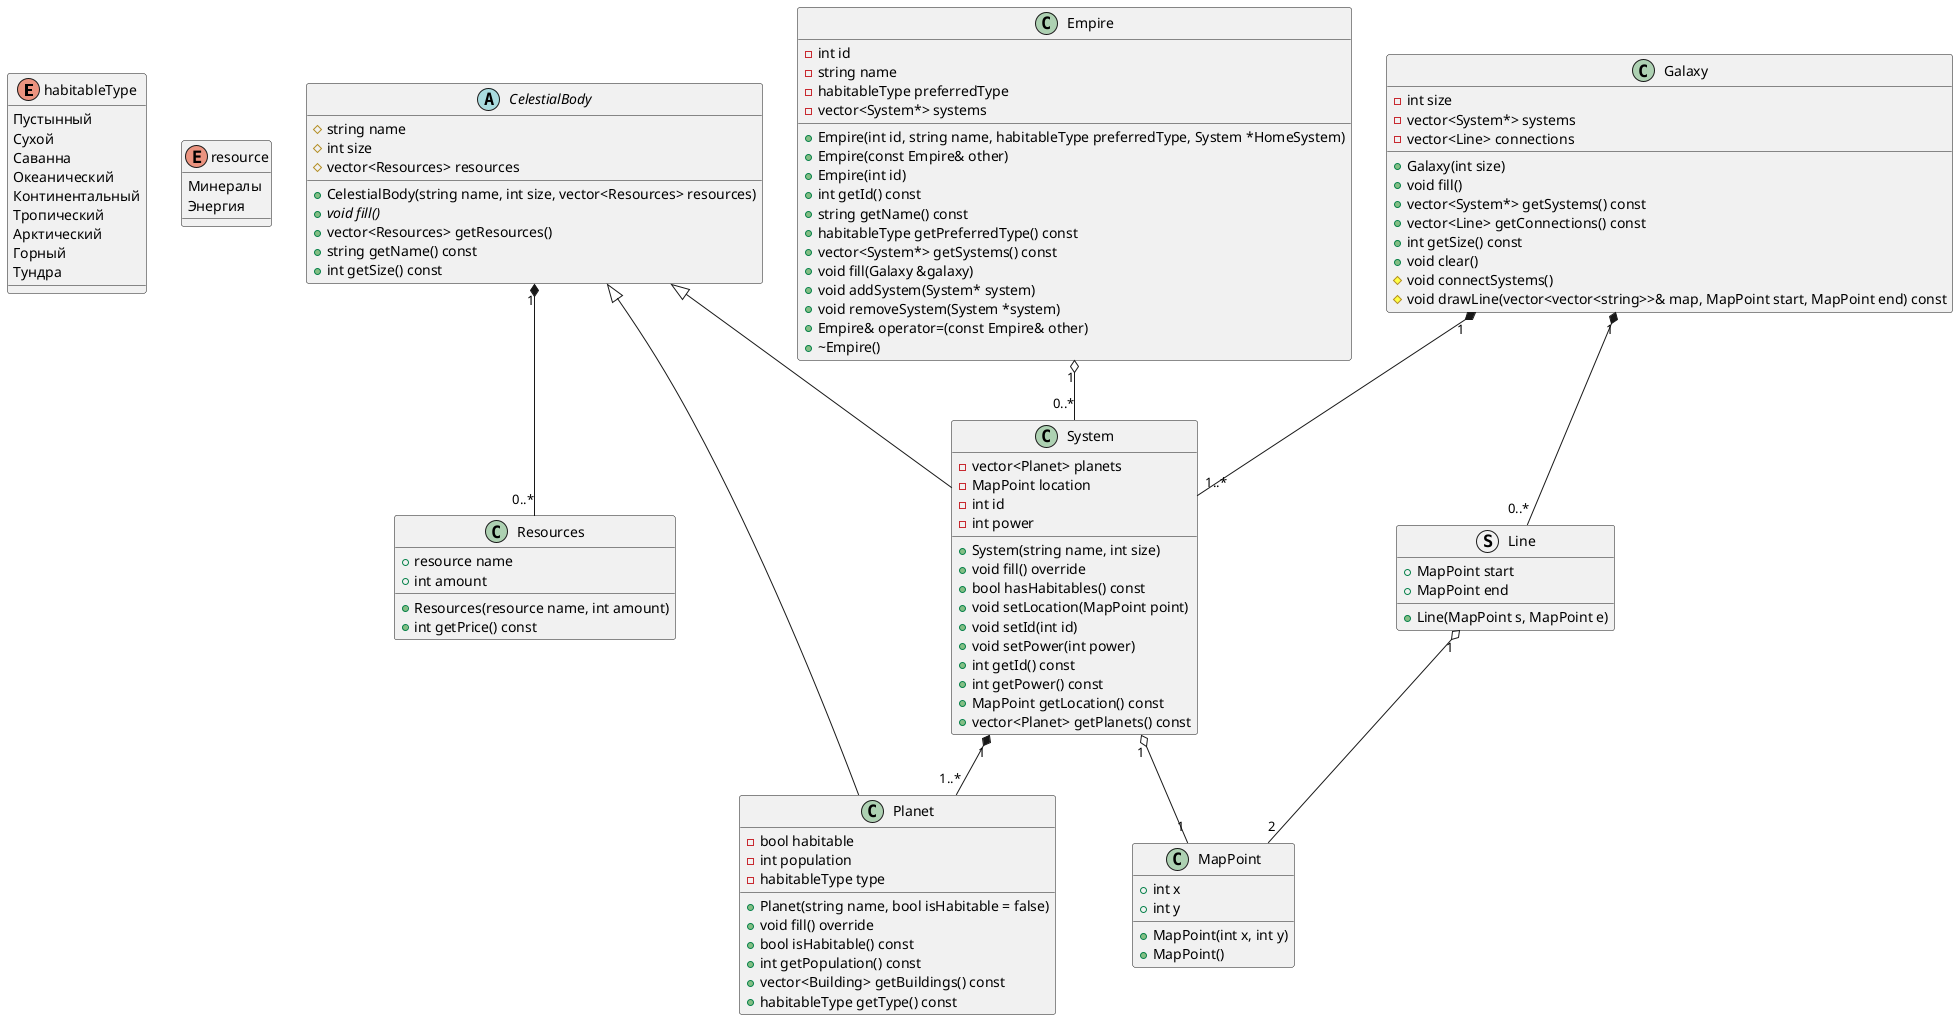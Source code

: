 @startuml Ad-Astra-Classes

' Enums
enum habitableType {
    Пустынный
    Сухой
    Саванна
    Океанический
    Континентальный
    Тропический
    Арктический
    Горный
    Тундра
}

enum resource {
    Минералы
    Энергия
}

' Classes and Structs
class Resources {
    + resource name
    + int amount
    + Resources(resource name, int amount)
    + int getPrice() const
}

class MapPoint {
    + int x
    + int y
    + MapPoint(int x, int y)
    + MapPoint()
}

struct Line {
    + MapPoint start
    + MapPoint end
    + Line(MapPoint s, MapPoint e)
}

abstract class "CelestialBody" {
    # string name
    # int size
    # vector<Resources> resources
    + CelestialBody(string name, int size, vector<Resources> resources)
    + {abstract} void fill()
    + vector<Resources> getResources()
    + string getName() const
    + int getSize() const
}

class Planet {
    - bool habitable
    - int population
    - habitableType type
    + Planet(string name, bool isHabitable = false)
    + void fill() override
    + bool isHabitable() const
    + int getPopulation() const
    + vector<Building> getBuildings() const
    + habitableType getType() const
}

class System {
    - vector<Planet> planets
    - MapPoint location
    - int id
    - int power
    + System(string name, int size)
    + void fill() override
    + bool hasHabitables() const
    + void setLocation(MapPoint point)
    + void setId(int id)
    + void setPower(int power)
    + int getId() const
    + int getPower() const
    + MapPoint getLocation() const
    + vector<Planet> getPlanets() const
}

class Galaxy {
    - int size
    - vector<System*> systems
    - vector<Line> connections
    + Galaxy(int size)
    + void fill()
    + vector<System*> getSystems() const
    + vector<Line> getConnections() const
    + int getSize() const
    + void clear()
    # void connectSystems()
    # void drawLine(vector<vector<string>>& map, MapPoint start, MapPoint end) const
}

class Empire {
    - int id
    - string name
    - habitableType preferredType
    - vector<System*> systems
    + Empire(int id, string name, habitableType preferredType, System *HomeSystem)
    + Empire(const Empire& other)
    + Empire(int id)
    + int getId() const
    + string getName() const
    + habitableType getPreferredType() const
    + vector<System*> getSystems() const
    + void fill(Galaxy &galaxy)
    + void addSystem(System* system)
    + void removeSystem(System *system)
    + Empire& operator=(const Empire& other)
    + ~Empire()
}

' Inheritance
CelestialBody <|-- Planet
CelestialBody <|-- System

' Relationships
CelestialBody "1" *-- "0..*" Resources
Line "1" o-- "2" MapPoint
System "1" *-- "1..*" Planet
System "1" o-- "1" MapPoint
Galaxy "1" *-- "1..*" System
Galaxy "1" *-- "0..*" Line
Empire "1" o-- "0..*" System

@enduml